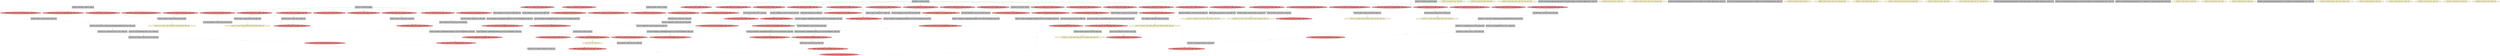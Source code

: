 
digraph G {


node460 [fillcolor=grey,label="[85/86]  %idxprom = zext i32 %15 to i64, !dbg !1323",shape=rectangle,style=filled ]
node458 [fillcolor=lemonchiffon,label="[76/77]  br i1 %cmp50, label %for.body51, label %for.end56, !dbg !1414",shape=ellipse,style=filled ]
node457 [fillcolor=lemonchiffon,label="[350/351]  br label %for.inc20, !dbg !1361",shape=ellipse,style=filled ]
node456 [fillcolor=lemonchiffon,label="[348/349]  br label %for.cond49, !dbg !1409",shape=ellipse,style=filled ]
node454 [fillcolor=lemonchiffon,label="[346/347]  br label %for.cond23, !dbg !1404, !llvm.loop !1405",shape=ellipse,style=filled ]
node452 [fillcolor=lightcoral,label="[111/112]  store i32 %inc47, i32* %i, align 4, !dbg !1403",shape=ellipse,style=filled ]
node360 [fillcolor=lightcoral,label="[223/224]  %19 = load i32, i32* %j, align 4, !dbg !1343",shape=ellipse,style=filled ]
node359 [fillcolor=grey,label="[260/261]  %3 = extractvalue { i64, i1 } %1, 0, !dbg !1310",shape=rectangle,style=filled ]
node358 [fillcolor=lightcoral,label="[201/202]  store i32** %a, i32*** %a.addr, align 8",shape=ellipse,style=filled ]
node400 [fillcolor=lightcoral,label="[265/266]  %6 = load i32, i32* %i, align 4, !dbg !1315",shape=ellipse,style=filled ]
node356 [fillcolor=lightcoral,label="[185/186]  %14 = load i32**, i32*** %b, align 8, !dbg !1323",shape=ellipse,style=filled ]
node353 [fillcolor=lightcoral,label="[173/174]  %47 = load i32**, i32*** %b, align 8, !dbg !1397",shape=ellipse,style=filled ]
node448 [fillcolor=lightcoral,label="[124/125]  %51 = load i32, i32* %arrayidx44, align 4, !dbg !1397",shape=ellipse,style=filled ]
node352 [fillcolor=grey,label="[242/243]  call void @llvm.dbg.declare(metadata i32*** %a.addr, metadata !1316, metadata !DIExpression()), !dbg !1317",shape=rectangle,style=filled ]
node426 [fillcolor=grey,label="[207/208]  %idxprom31 = zext i32 %sub to i64, !dbg !1383",shape=rectangle,style=filled ]
node350 [fillcolor=lightcoral,label="[232/233]  store i32 0, i32* %total, align 4, !dbg !1302",shape=ellipse,style=filled ]
node348 [fillcolor=lightcoral,label="[161/164]  %43 = load i32*, i32** %arrayidx34, align 8, !dbg !1388",shape=ellipse,style=filled ]
node346 [fillcolor=lightcoral,label="[167/172]  %36 = load i32**, i32*** %b, align 8, !dbg !1383",shape=ellipse,style=filled ]
node364 [fillcolor=grey,label="[302/303]  %1 = call { i64, i1 } @llvm.umul.with.overflow.i64(i64 %conv, i64 8), !dbg !1310",shape=rectangle,style=filled ]
node387 [fillcolor=grey,label="[250/255]  %conv1 = zext i32 %8 to i64, !dbg !1320",shape=rectangle,style=filled ]
node396 [fillcolor=grey,label="[307/308]  %conv = zext i32 %0 to i64, !dbg !1309",shape=rectangle,style=filled ]
node351 [fillcolor=grey,label="[234/241]  %2 = extractvalue { i64, i1 } %1, 1, !dbg !1310",shape=rectangle,style=filled ]
node340 [fillcolor=lemonchiffon,label="[194/195]  br label %for.cond3, !dbg !1333",shape=ellipse,style=filled ]
node307 [fillcolor=grey,label="[70/71]  %inc55 = add i32 %60, 1, !dbg !1420",shape=rectangle,style=filled ]
node292 [fillcolor=grey,label="[18/25]  %idxprom11 = zext i32 %24 to i64, !dbg !1348",shape=rectangle,style=filled ]
node318 [fillcolor=lightcoral,label="[100/101]  %54 = load i32, i32* %i, align 4, !dbg !1410",shape=ellipse,style=filled ]
node369 [fillcolor=lightcoral,label="[297/298]  %16 = load i32, i32* %i, align 4, !dbg !1327",shape=ellipse,style=filled ]
node412 [fillcolor=lightcoral,label="[263/264]  store i32 0, i32* %i, align 4, !dbg !1366",shape=ellipse,style=filled ]
node335 [fillcolor=grey,label="[150/153]  %59 = bitcast i32* %58 to i8*, !dbg !1418",shape=rectangle,style=filled ]
node415 [fillcolor=grey,label="[121/128]  %sub42 = sub i32 %50, 1, !dbg !1400",shape=rectangle,style=filled ]
node334 [fillcolor=lemonchiffon,label="[148/149]  br label %for.cond3, !dbg !1363, !llvm.loop !1364",shape=ellipse,style=filled ]
node344 [fillcolor=grey,label="[103/104]  %13 = bitcast i8* %call2 to i32*, !dbg !1322",shape=rectangle,style=filled ]
node361 [fillcolor=grey,label="[262/299]  %i = alloca i32, align 4",shape=rectangle,style=filled ]
node380 [fillcolor=grey,label="[314/315]  call void @llvm.dbg.declare(metadata i32* %total, metadata !1322, metadata !DIExpression()), !dbg !1323",shape=rectangle,style=filled ]
node354 [fillcolor=grey,label="[244/245]  %total = alloca i32, align 4",shape=rectangle,style=filled ]
node434 [fillcolor=lightcoral,label="[287/290]  %57 = load i32, i32* %i, align 4, !dbg !1417",shape=ellipse,style=filled ]
node330 [fillcolor=grey,label="[31/34]  %idxprom9 = zext i32 %22 to i64, !dbg !1348",shape=rectangle,style=filled ]
node316 [fillcolor=lightcoral,label="[90/93]  %20 = load i32, i32* %hsize.addr, align 4, !dbg !1345",shape=ellipse,style=filled ]
node329 [fillcolor=lightcoral,label="[136/137]  store i32 0, i32* %i, align 4, !dbg !1312",shape=ellipse,style=filled ]
node338 [fillcolor=lightcoral,label="[190/193]  %48 = load i32, i32* %i, align 4, !dbg !1398",shape=ellipse,style=filled ]
node394 [fillcolor=grey,label="[176/183]  %arrayidx53 = getelementptr inbounds i32*, i32** %56, i64 %idxprom52, !dbg !1415",shape=rectangle,style=filled ]
node433 [fillcolor=grey,label="[332/333]  call void @llvm.dbg.declare(metadata i32* %j, metadata !1326, metadata !DIExpression()), !dbg !1327",shape=rectangle,style=filled ]
node328 [fillcolor=lightcoral,label="[130/135]  %7 = load i32, i32* %vsize.addr, align 4, !dbg !1317",shape=ellipse,style=filled ]
node325 [fillcolor=lightcoral,label="[55/56]  store i32 %inc, i32* %i, align 4, !dbg !1327",shape=ellipse,style=filled ]
node323 [fillcolor=grey,label="[114/115]  %10 = extractvalue { i64, i1 } %9, 1, !dbg !1322",shape=rectangle,style=filled ]
node336 [fillcolor=lightcoral,label="[154/155]  store i32 1, i32* %j, align 4, !dbg !1374",shape=ellipse,style=filled ]
node383 [fillcolor=lemonchiffon,label="[132/133]  br i1 %cmp, label %for.body, label %for.end, !dbg !1319",shape=ellipse,style=filled ]
node459 [fillcolor=lightcoral,label="[177/182]  %58 = load i32*, i32** %arrayidx53, align 8, !dbg !1415",shape=ellipse,style=filled ]
node341 [fillcolor=grey,label="[91/92]  %cmp7 = icmp ult i32 %19, %20, !dbg !1346",shape=rectangle,style=filled ]
node322 [fillcolor=grey,label="[110/113]  %inc47 = add i32 %53, 1, !dbg !1403",shape=rectangle,style=filled ]
node303 [fillcolor=grey,label="[60/63]  %cmp4 = icmp ult i32 %17, %18, !dbg !1337",shape=rectangle,style=filled ]
node414 [fillcolor=lightcoral,label="[236/239]  %call = call i8* @_Znam(i64 %4) #10, !dbg !1310",shape=ellipse,style=filled ]
node405 [fillcolor=lightcoral,label="[267/272]  %31 = load i32, i32* %i, align 4, !dbg !1362",shape=ellipse,style=filled ]
node376 [fillcolor=lemonchiffon,label="[312/313]  br label %for.cond26, !dbg !1377",shape=ellipse,style=filled ]
node297 [fillcolor=grey,label="[19/24]  %arrayidx12 = getelementptr inbounds i32, i32* %23, i64 %idxprom11, !dbg !1348",shape=rectangle,style=filled ]
node451 [fillcolor=lightcoral,label="[277/278]  %53 = load i32, i32* %i, align 4, !dbg !1403",shape=ellipse,style=filled ]
node306 [fillcolor=lemonchiffon,label="[68/69]  br label %for.cond, !dbg !1328, !llvm.loop !1329",shape=ellipse,style=filled ]
node461 [fillcolor=lemonchiffon,label="[179/180]  br i1 %isnull, label %delete.end, label %delete.notnull, !dbg !1418",shape=ellipse,style=filled ]
node347 [fillcolor=lightcoral,label="[159/166]  %41 = load i32**, i32*** %b, align 8, !dbg !1388",shape=ellipse,style=filled ]
node339 [fillcolor=lightcoral,label="[151/152]  call void @_ZdaPv(i8* %59) #11, !dbg !1418",shape=ellipse,style=filled ]
node326 [fillcolor=lightcoral,label="[120/129]  %50 = load i32, i32* %j, align 4, !dbg !1399",shape=ellipse,style=filled ]
node304 [fillcolor=lightcoral,label="[64/65]  %17 = load i32, i32* %i, align 4, !dbg !1334",shape=ellipse,style=filled ]
node342 [fillcolor=grey,label="[95/98]  %add45 = add i32 %52, %51, !dbg !1401",shape=rectangle,style=filled ]
node362 [fillcolor=lemonchiffon,label="[300/301]  br label %delete.end59, !dbg !1425",shape=ellipse,style=filled ]
node286 [fillcolor=lightcoral,label="[0/3]  %63 = load i32, i32* %total, align 4, !dbg !1426",shape=ellipse,style=filled ]
node287 [fillcolor=lemonchiffon,label="[4/5]  br i1 %isnull57, label %delete.end59, label %delete.notnull58, !dbg !1425",shape=ellipse,style=filled ]
node385 [fillcolor=grey,label="[316/319]  %vsize.addr = alloca i32, align 4",shape=rectangle,style=filled ]
node332 [fillcolor=grey,label="[142/145]  %arrayidx41 = getelementptr inbounds i32*, i32** %47, i64 %idxprom40, !dbg !1397",shape=rectangle,style=filled ]
node345 [fillcolor=grey,label="[198/203]  %a.addr = alloca i32**, align 8",shape=rectangle,style=filled ]
node305 [fillcolor=lightcoral,label="[66/67]  store i32 0, i32* %i, align 4, !dbg !1331",shape=ellipse,style=filled ]
node407 [fillcolor=lightcoral,label="[157/158]  %26 = load i32**, i32*** %b, align 8, !dbg !1352",shape=ellipse,style=filled ]
node295 [fillcolor=lightcoral,label="[30/35]  %22 = load i32, i32* %i, align 4, !dbg !1350",shape=ellipse,style=filled ]
node293 [fillcolor=lightcoral,label="[26/27]  %24 = load i32, i32* %j, align 4, !dbg !1351",shape=ellipse,style=filled ]
node435 [fillcolor=lightcoral,label="[21/22]  store i32 %25, i32* %arrayidx16, align 4, !dbg !1355",shape=ellipse,style=filled ]
node442 [fillcolor=lemonchiffon,label="[340/341]  br label %for.cond26, !dbg !1394, !llvm.loop !1395",shape=ellipse,style=filled ]
node319 [fillcolor=lightcoral,label="[102/105]  %call2 = call i8* @_Znam(i64 %12) #10, !dbg !1322",shape=ellipse,style=filled ]
node308 [fillcolor=lightcoral,label="[47/52]  %40 = load i32, i32* %arrayidx32, align 4, !dbg !1383",shape=ellipse,style=filled ]
node413 [fillcolor=lemonchiffon,label="[326/327]  br label %for.cond23, !dbg !1368",shape=ellipse,style=filled ]
node298 [fillcolor=lemonchiffon,label="[44/45]  br i1 %cmp7, label %for.body8, label %for.end19, !dbg !1347",shape=ellipse,style=filled ]
node320 [fillcolor=lemonchiffon,label="[106/107]  br i1 %cmp27, label %for.body28, label %for.end39, !dbg !1382",shape=ellipse,style=filled ]
node453 [fillcolor=grey,label="[122/127]  %idxprom43 = zext i32 %sub42 to i64, !dbg !1397",shape=rectangle,style=filled ]
node294 [fillcolor=lightcoral,label="[28/29]  %23 = load i32*, i32** %arrayidx10, align 8, !dbg !1348",shape=ellipse,style=filled ]
node313 [fillcolor=grey,label="[82/83]  %arrayidx = getelementptr inbounds i32*, i32** %14, i64 %idxprom, !dbg !1323",shape=rectangle,style=filled ]
node372 [fillcolor=lightcoral,label="[310/311]  %18 = load i32, i32* %vsize.addr, align 4, !dbg !1336",shape=ellipse,style=filled ]
node355 [fillcolor=lightcoral,label="[20/23]  %25 = load i32, i32* %arrayidx12, align 4, !dbg !1348",shape=ellipse,style=filled ]
node291 [fillcolor=lightcoral,label="[16/17]  store i32 %inc55, i32* %i, align 4, !dbg !1420",shape=ellipse,style=filled ]
node373 [fillcolor=lightcoral,label="[291/294]  %37 = load i32, i32* %i, align 4, !dbg !1385",shape=ellipse,style=filled ]
node290 [fillcolor=lemonchiffon,label="[14/15]  br label %for.cond49, !dbg !1421, !llvm.loop !1422",shape=ellipse,style=filled ]
node309 [fillcolor=grey,label="[48/51]  %add = add i32 %45, %40, !dbg !1391",shape=rectangle,style=filled ]
node455 [fillcolor=lightcoral,label="[295/296]  store i32 0, i32* %i, align 4, !dbg !1407",shape=ellipse,style=filled ]
node310 [fillcolor=lightcoral,label="[72/73]  store i32* %13, i32** %arrayidx, align 8, !dbg !1325",shape=ellipse,style=filled ]
node357 [fillcolor=grey,label="[246/259]  %hsize.addr = alloca i32, align 4",shape=rectangle,style=filled ]
node300 [fillcolor=grey,label="[54/57]  %inc = add i32 %16, 1, !dbg !1327",shape=rectangle,style=filled ]
node311 [fillcolor=lightcoral,label="[74/79]  %55 = load i32, i32* %vsize.addr, align 4, !dbg !1412",shape=ellipse,style=filled ]
node288 [fillcolor=grey,label="[6/7]  %isnull57 = icmp eq i32** %61, null, !dbg !1425",shape=rectangle,style=filled ]
node312 [fillcolor=lightcoral,label="[80/81]  %27 = load i32, i32* %i, align 4, !dbg !1353",shape=ellipse,style=filled ]
node418 [fillcolor=lightcoral,label="[225/226]  store i32 %inc18, i32* %j, align 4, !dbg !1357",shape=ellipse,style=filled ]
node317 [fillcolor=lightcoral,label="[94/99]  %52 = load i32, i32* %total, align 4, !dbg !1401",shape=ellipse,style=filled ]
node343 [fillcolor=grey,label="[196/197]  call void @llvm.dbg.declare(metadata i32* %hsize.addr, metadata !1320, metadata !DIExpression()), !dbg !1321",shape=rectangle,style=filled ]
node392 [fillcolor=lightcoral,label="[227/230]  %30 = load i32, i32* %j, align 4, !dbg !1357",shape=ellipse,style=filled ]
node327 [fillcolor=lemonchiffon,label="[61/62]  br i1 %cmp4, label %for.body5, label %for.end22, !dbg !1338",shape=ellipse,style=filled ]
node314 [fillcolor=lightcoral,label="[84/87]  %15 = load i32, i32* %i, align 4, !dbg !1324",shape=ellipse,style=filled ]
node302 [fillcolor=lightcoral,label="[58/59]  %45 = load i32, i32* %arrayidx36, align 4, !dbg !1391",shape=ellipse,style=filled ]
node337 [fillcolor=grey,label="[156/189]  %b = alloca i32**, align 8",shape=rectangle,style=filled ]
node315 [fillcolor=grey,label="[88/89]  call void @llvm.dbg.declare(metadata i32* %vsize.addr, metadata !1318, metadata !DIExpression()), !dbg !1319",shape=rectangle,style=filled ]
node321 [fillcolor=grey,label="[108/109]  %12 = select i1 %10, i64 -1, i64 %11, !dbg !1322",shape=rectangle,style=filled ]
node395 [fillcolor=grey,label="[228/229]  %inc18 = add i32 %30, 1, !dbg !1357",shape=rectangle,style=filled ]
node366 [fillcolor=grey,label="[304/305]  call void @llvm.dbg.declare(metadata i32* %i, metadata !1324, metadata !DIExpression()), !dbg !1325",shape=rectangle,style=filled ]
node401 [fillcolor=grey,label="[288/289]  %idxprom52 = zext i32 %57 to i64, !dbg !1415",shape=rectangle,style=filled ]
node370 [fillcolor=grey,label="[252/253]  %11 = extractvalue { i64, i1 } %9, 0, !dbg !1322",shape=rectangle,style=filled ]
node371 [fillcolor=lightcoral,label="[205/210]  %39 = load i32, i32* %j, align 4, !dbg !1386",shape=ellipse,style=filled ]
node375 [fillcolor=lightcoral,label="[49/50]  store i32 %add, i32* %arrayidx36, align 4, !dbg !1391",shape=ellipse,style=filled ]
node331 [fillcolor=lightcoral,label="[138/141]  %34 = load i32, i32* %j, align 4, !dbg !1378",shape=ellipse,style=filled ]
node377 [fillcolor=lightcoral,label="[187/188]  store i32** %5, i32*** %b, align 8, !dbg !1311",shape=ellipse,style=filled ]
node429 [fillcolor=grey,label="[237/238]  %5 = bitcast i8* %call to i32**, !dbg !1310",shape=rectangle,style=filled ]
node437 [fillcolor=lemonchiffon,label="[334/335]  br label %for.inc37, !dbg !1392",shape=ellipse,style=filled ]
node367 [fillcolor=lightcoral,label="[306/309]  %0 = load i32, i32* %vsize.addr, align 4, !dbg !1309",shape=ellipse,style=filled ]
node379 [fillcolor=lightcoral,label="[175/184]  %56 = load i32**, i32*** %b, align 8, !dbg !1415",shape=ellipse,style=filled ]
node381 [fillcolor=lightcoral,label="[257/258]  store i32 %hsize, i32* %hsize.addr, align 4",shape=ellipse,style=filled ]
node382 [fillcolor=grey,label="[292/293]  %idxprom29 = zext i32 %37 to i64, !dbg !1383",shape=rectangle,style=filled ]
node384 [fillcolor=grey,label="[235/240]  %4 = select i1 %2, i64 -1, i64 %3, !dbg !1310",shape=rectangle,style=filled ]
node386 [fillcolor=grey,label="[131/134]  %cmp = icmp ult i32 %6, %7, !dbg !1318",shape=rectangle,style=filled ]
node388 [fillcolor=lemonchiffon,label="[320/321]  br label %for.inc, !dbg !1326",shape=ellipse,style=filled ]
node389 [fillcolor=lemonchiffon,label="[322/323]  br label %for.inc54, !dbg !1419",shape=ellipse,style=filled ]
node390 [fillcolor=grey,label="[117/118]  %idxprom15 = zext i32 %29 to i64, !dbg !1352",shape=rectangle,style=filled ]
node404 [fillcolor=grey,label="[168/171]  %arrayidx30 = getelementptr inbounds i32*, i32** %36, i64 %idxprom29, !dbg !1383",shape=rectangle,style=filled ]
node430 [fillcolor=grey,label="[274/275]  %idxprom33 = zext i32 %42 to i64, !dbg !1388",shape=rectangle,style=filled ]
node333 [fillcolor=lightcoral,label="[146/147]  store i32 %vsize, i32* %vsize.addr, align 4",shape=ellipse,style=filled ]
node289 [fillcolor=lightcoral,label="[8/13]  %61 = load i32**, i32*** %b, align 8, !dbg !1424",shape=ellipse,style=filled ]
node393 [fillcolor=grey,label="[9/12]  %62 = bitcast i32** %61 to i8*, !dbg !1425",shape=rectangle,style=filled ]
node397 [fillcolor=grey,label="[206/209]  %sub = sub i32 %39, 1, !dbg !1387",shape=rectangle,style=filled ]
node398 [fillcolor=grey,label="[212/213]  %idxprom35 = zext i32 %44 to i64, !dbg !1388",shape=rectangle,style=filled ]
node368 [fillcolor=lightcoral,label="[215/216]  store i32 0, i32* %j, align 4, !dbg !1339",shape=ellipse,style=filled ]
node399 [fillcolor=lightcoral,label="[217/222]  %46 = load i32, i32* %j, align 4, !dbg !1393",shape=ellipse,style=filled ]
node403 [fillcolor=lightcoral,label="[10/11]  call void @_ZdaPv(i8* %62) #11, !dbg !1425",shape=ellipse,style=filled ]
node444 [fillcolor=lightcoral,label="[199/200]  %21 = load i32**, i32*** %a.addr, align 8, !dbg !1348",shape=ellipse,style=filled ]
node406 [fillcolor=grey,label="[268/271]  %inc21 = add i32 %31, 1, !dbg !1362",shape=rectangle,style=filled ]
node349 [fillcolor=grey,label="[204/231]  %j = alloca i32, align 4",shape=rectangle,style=filled ]
node408 [fillcolor=grey,label="[160/165]  %arrayidx34 = getelementptr inbounds i32*, i32** %41, i64 %idxprom33, !dbg !1388",shape=rectangle,style=filled ]
node410 [fillcolor=lightcoral,label="[269/270]  store i32 %inc21, i32* %i, align 4, !dbg !1362",shape=ellipse,style=filled ]
node391 [fillcolor=grey,label="[251/254]  %9 = call { i64, i1 } @llvm.umul.with.overflow.i64(i64 %conv1, i64 4), !dbg !1322",shape=rectangle,style=filled ]
node432 [fillcolor=lightcoral,label="[211/214]  %44 = load i32, i32* %j, align 4, !dbg !1390",shape=ellipse,style=filled ]
node411 [fillcolor=lightcoral,label="[38/41]  %28 = load i32*, i32** %arrayidx14, align 8, !dbg !1352",shape=ellipse,style=filled ]
node409 [fillcolor=grey,label="[178/181]  %isnull = icmp eq i32* %58, null, !dbg !1418",shape=rectangle,style=filled ]
node449 [fillcolor=lightcoral,label="[96/97]  store i32 %add45, i32* %total, align 4, !dbg !1401",shape=ellipse,style=filled ]
node416 [fillcolor=lightcoral,label="[281/286]  %32 = load i32, i32* %i, align 4, !dbg !1369",shape=ellipse,style=filled ]
node324 [fillcolor=lightcoral,label="[116/119]  %29 = load i32, i32* %j, align 4, !dbg !1354",shape=ellipse,style=filled ]
node417 [fillcolor=grey,label="[328/329]  call void @llvm.dbg.declare(metadata i32*** %b, metadata !1328, metadata !DIExpression()), !dbg !1329",shape=rectangle,style=filled ]
node363 [fillcolor=grey,label="[75/78]  %cmp50 = icmp ult i32 %54, %55, !dbg !1413",shape=rectangle,style=filled ]
node420 [fillcolor=grey,label="[139/140]  %cmp27 = icmp ult i32 %34, %35, !dbg !1381",shape=rectangle,style=filled ]
node421 [fillcolor=lemonchiffon,label="[1/2]  ret i32 %63, !dbg !1427",shape=ellipse,style=filled ]
node436 [fillcolor=grey,label="[162/163]  %arrayidx36 = getelementptr inbounds i32, i32* %43, i64 %idxprom35, !dbg !1388",shape=rectangle,style=filled ]
node402 [fillcolor=lemonchiffon,label="[324/325]  br label %for.cond6, !dbg !1358, !llvm.loop !1359",shape=ellipse,style=filled ]
node422 [fillcolor=grey,label="[282/285]  %cmp24 = icmp ult i32 %32, %33, !dbg !1372",shape=rectangle,style=filled ]
node424 [fillcolor=lightcoral,label="[247/248]  %35 = load i32, i32* %hsize.addr, align 4, !dbg !1380",shape=ellipse,style=filled ]
node299 [fillcolor=grey,label="[46/53]  %arrayidx32 = getelementptr inbounds i32, i32* %38, i64 %idxprom31, !dbg !1383",shape=rectangle,style=filled ]
node374 [fillcolor=lightcoral,label="[249/256]  %8 = load i32, i32* %hsize.addr, align 4, !dbg !1320",shape=ellipse,style=filled ]
node425 [fillcolor=lightcoral,label="[169/170]  %38 = load i32*, i32** %arrayidx30, align 8, !dbg !1383",shape=ellipse,style=filled ]
node427 [fillcolor=lightcoral,label="[273/276]  %42 = load i32, i32* %i, align 4, !dbg !1389",shape=ellipse,style=filled ]
node428 [fillcolor=lightcoral,label="[279/280]  %60 = load i32, i32* %i, align 4, !dbg !1420",shape=ellipse,style=filled ]
node431 [fillcolor=lemonchiffon,label="[330/331]  br label %delete.end, !dbg !1418",shape=ellipse,style=filled ]
node301 [fillcolor=grey,label="[37/42]  %arrayidx14 = getelementptr inbounds i32*, i32** %26, i64 %idxprom13, !dbg !1352",shape=rectangle,style=filled ]
node438 [fillcolor=lemonchiffon,label="[336/337]  br label %for.inc17, !dbg !1356",shape=ellipse,style=filled ]
node439 [fillcolor=grey,label="[218/221]  %inc38 = add i32 %46, 1, !dbg !1393",shape=rectangle,style=filled ]
node296 [fillcolor=grey,label="[36/43]  %idxprom13 = zext i32 %27 to i64, !dbg !1352",shape=rectangle,style=filled ]
node440 [fillcolor=lightcoral,label="[219/220]  store i32 %inc38, i32* %j, align 4, !dbg !1393",shape=ellipse,style=filled ]
node378 [fillcolor=grey,label="[39/40]  %arrayidx16 = getelementptr inbounds i32, i32* %28, i64 %idxprom15, !dbg !1352",shape=rectangle,style=filled ]
node419 [fillcolor=lightcoral,label="[317/318]  %33 = load i32, i32* %vsize.addr, align 4, !dbg !1371",shape=ellipse,style=filled ]
node441 [fillcolor=lemonchiffon,label="[338/339]  br label %for.cond, !dbg !1314",shape=ellipse,style=filled ]
node443 [fillcolor=grey,label="[191/192]  %idxprom40 = zext i32 %48 to i64, !dbg !1397",shape=rectangle,style=filled ]
node445 [fillcolor=lightcoral,label="[143/144]  %49 = load i32*, i32** %arrayidx41, align 8, !dbg !1397",shape=ellipse,style=filled ]
node446 [fillcolor=lemonchiffon,label="[342/343]  br label %for.inc46, !dbg !1402",shape=ellipse,style=filled ]
node423 [fillcolor=lemonchiffon,label="[283/284]  br i1 %cmp24, label %for.body25, label %for.end48, !dbg !1373",shape=ellipse,style=filled ]
node447 [fillcolor=grey,label="[123/126]  %arrayidx44 = getelementptr inbounds i32, i32* %49, i64 %idxprom43, !dbg !1397",shape=rectangle,style=filled ]
node365 [fillcolor=grey,label="[32/33]  %arrayidx10 = getelementptr inbounds i32*, i32** %21, i64 %idxprom9, !dbg !1348",shape=rectangle,style=filled ]
node450 [fillcolor=lemonchiffon,label="[344/345]  br label %for.cond6, !dbg !1342",shape=ellipse,style=filled ]

node459->node335 [style=dotted,color=forestgreen,label="T",fontcolor=forestgreen ]
node357->node381 [style=dotted,color=forestgreen,label="T",fontcolor=forestgreen ]
node428->node307 [style=dotted,color=forestgreen,label="T",fontcolor=forestgreen ]
node363->node458 [style=dotted,color=forestgreen,label="T",fontcolor=forestgreen ]
node370->node321 [style=dotted,color=forestgreen,label="T",fontcolor=forestgreen ]
node311->node363 [style=dotted,color=forestgreen,label="T",fontcolor=forestgreen ]
node349->node331 [style=dotted,color=forestgreen,label="T",fontcolor=forestgreen ]
node385->node328 [style=dotted,color=forestgreen,label="T",fontcolor=forestgreen ]
node361->node428 [style=dotted,color=forestgreen,label="T",fontcolor=forestgreen ]
node349->node336 [style=dotted,color=forestgreen,label="T",fontcolor=forestgreen ]
node426->node299 [style=dotted,color=forestgreen,label="T",fontcolor=forestgreen ]
node314->node460 [style=dotted,color=forestgreen,label="T",fontcolor=forestgreen ]
node361->node291 [style=dotted,color=forestgreen,label="T",fontcolor=forestgreen ]
node396->node364 [style=dotted,color=forestgreen,label="T",fontcolor=forestgreen ]
node354->node286 [style=dotted,color=forestgreen,label="T",fontcolor=forestgreen ]
node357->node316 [style=dotted,color=forestgreen,label="T",fontcolor=forestgreen ]
node330->node365 [style=dotted,color=forestgreen,label="T",fontcolor=forestgreen ]
node331->node420 [style=dotted,color=forestgreen,label="T",fontcolor=forestgreen ]
node294->node297 [style=dotted,color=forestgreen,label="T",fontcolor=forestgreen ]
node405->node406 [style=dotted,color=forestgreen,label="T",fontcolor=forestgreen ]
node289->node288 [style=dotted,color=forestgreen,label="T",fontcolor=forestgreen ]
node385->node333 [style=dotted,color=forestgreen,label="T",fontcolor=forestgreen ]
node301->node411 [style=dotted,color=forestgreen,label="T",fontcolor=forestgreen ]
node361->node405 [style=dotted,color=forestgreen,label="T",fontcolor=forestgreen ]
node361->node305 [style=dotted,color=forestgreen,label="T",fontcolor=forestgreen ]
node299->node308 [style=dotted,color=forestgreen,label="T",fontcolor=forestgreen ]
node342->node449 [style=dotted,color=forestgreen,label="T",fontcolor=forestgreen ]
node361->node329 [style=dotted,color=forestgreen,label="T",fontcolor=forestgreen ]
node345->node358 [style=dotted,color=forestgreen,label="T",fontcolor=forestgreen ]
node374->node387 [style=dotted,color=forestgreen,label="T",fontcolor=forestgreen ]
node460->node313 [style=dotted,color=forestgreen,label="T",fontcolor=forestgreen ]
node337->node353 [style=dotted,color=forestgreen,label="T",fontcolor=forestgreen ]
node349->node360 [style=dotted,color=forestgreen,label="T",fontcolor=forestgreen ]
node337->node377 [style=dotted,color=forestgreen,label="T",fontcolor=forestgreen ]
node391->node370 [style=dotted,color=forestgreen,label="T",fontcolor=forestgreen ]
node357->node374 [style=dotted,color=forestgreen,label="T",fontcolor=forestgreen ]
node394->node459 [style=dotted,color=forestgreen,label="T",fontcolor=forestgreen ]
node349->node371 [style=dotted,color=forestgreen,label="T",fontcolor=forestgreen ]
node324->node390 [style=dotted,color=forestgreen,label="T",fontcolor=forestgreen ]
node459->node409 [style=dotted,color=forestgreen,label="T",fontcolor=forestgreen ]
node354->node449 [style=dotted,color=forestgreen,label="T",fontcolor=forestgreen ]
node349->node293 [style=dotted,color=forestgreen,label="T",fontcolor=forestgreen ]
node385->node311 [style=dotted,color=forestgreen,label="T",fontcolor=forestgreen ]
node434->node401 [style=dotted,color=forestgreen,label="T",fontcolor=forestgreen ]
node429->node377 [style=dotted,color=forestgreen,label="T",fontcolor=forestgreen ]
node361->node455 [style=dotted,color=forestgreen,label="T",fontcolor=forestgreen ]
node349->node392 [style=dotted,color=forestgreen,label="T",fontcolor=forestgreen ]
node400->node386 [style=dotted,color=forestgreen,label="T",fontcolor=forestgreen ]
node361->node338 [style=dotted,color=forestgreen,label="T",fontcolor=forestgreen ]
node379->node394 [style=dotted,color=forestgreen,label="T",fontcolor=forestgreen ]
node361->node451 [style=dotted,color=forestgreen,label="T",fontcolor=forestgreen ]
node393->node403 [style=dotted,color=forestgreen,label="T",fontcolor=forestgreen ]
node444->node365 [style=dotted,color=forestgreen,label="T",fontcolor=forestgreen ]
node337->node379 [style=dotted,color=forestgreen,label="T",fontcolor=forestgreen ]
node390->node378 [style=dotted,color=forestgreen,label="T",fontcolor=forestgreen ]
node289->node393 [style=dotted,color=forestgreen,label="T",fontcolor=forestgreen ]
node337->node347 [style=dotted,color=forestgreen,label="T",fontcolor=forestgreen ]
node288->node287 [style=dotted,color=forestgreen,label="T",fontcolor=forestgreen ]
node349->node326 [style=dotted,color=forestgreen,label="T",fontcolor=forestgreen ]
node317->node342 [style=dotted,color=forestgreen,label="T",fontcolor=forestgreen ]
node364->node351 [style=dotted,color=forestgreen,label="T",fontcolor=forestgreen ]
node307->node291 [style=dotted,color=forestgreen,label="T",fontcolor=forestgreen ]
node359->node384 [style=dotted,color=forestgreen,label="T",fontcolor=forestgreen ]
node385->node419 [style=dotted,color=forestgreen,label="T",fontcolor=forestgreen ]
node398->node436 [style=dotted,color=forestgreen,label="T",fontcolor=forestgreen ]
node328->node386 [style=dotted,color=forestgreen,label="T",fontcolor=forestgreen ]
node395->node418 [style=dotted,color=forestgreen,label="T",fontcolor=forestgreen ]
node399->node439 [style=dotted,color=forestgreen,label="T",fontcolor=forestgreen ]
node361->node427 [style=dotted,color=forestgreen,label="T",fontcolor=forestgreen ]
node407->node301 [style=dotted,color=forestgreen,label="T",fontcolor=forestgreen ]
node293->node292 [style=dotted,color=forestgreen,label="T",fontcolor=forestgreen ]
node414->node429 [style=dotted,color=forestgreen,label="T",fontcolor=forestgreen ]
node385->node367 [style=dotted,color=forestgreen,label="T",fontcolor=forestgreen ]
node349->node432 [style=dotted,color=forestgreen,label="T",fontcolor=forestgreen ]
node332->node445 [style=dotted,color=forestgreen,label="T",fontcolor=forestgreen ]
node385->node372 [style=dotted,color=forestgreen,label="T",fontcolor=forestgreen ]
node295->node330 [style=dotted,color=forestgreen,label="T",fontcolor=forestgreen ]
node321->node319 [style=dotted,color=forestgreen,label="T",fontcolor=forestgreen ]
node419->node422 [style=dotted,color=forestgreen,label="T",fontcolor=forestgreen ]
node354->node317 [style=dotted,color=forestgreen,label="T",fontcolor=forestgreen ]
node430->node408 [style=dotted,color=forestgreen,label="T",fontcolor=forestgreen ]
node453->node447 [style=dotted,color=forestgreen,label="T",fontcolor=forestgreen ]
node373->node382 [style=dotted,color=forestgreen,label="T",fontcolor=forestgreen ]
node337->node407 [style=dotted,color=forestgreen,label="T",fontcolor=forestgreen ]
node436->node375 [style=dotted,color=forestgreen,label="T",fontcolor=forestgreen ]
node432->node398 [style=dotted,color=forestgreen,label="T",fontcolor=forestgreen ]
node349->node368 [style=dotted,color=forestgreen,label="T",fontcolor=forestgreen ]
node427->node430 [style=dotted,color=forestgreen,label="T",fontcolor=forestgreen ]
node361->node325 [style=dotted,color=forestgreen,label="T",fontcolor=forestgreen ]
node386->node383 [style=dotted,color=forestgreen,label="T",fontcolor=forestgreen ]
node349->node440 [style=dotted,color=forestgreen,label="T",fontcolor=forestgreen ]
node408->node348 [style=dotted,color=forestgreen,label="T",fontcolor=forestgreen ]
node308->node309 [style=dotted,color=forestgreen,label="T",fontcolor=forestgreen ]
node409->node461 [style=dotted,color=forestgreen,label="T",fontcolor=forestgreen ]
node319->node344 [style=dotted,color=forestgreen,label="T",fontcolor=forestgreen ]
node367->node396 [style=dotted,color=forestgreen,label="T",fontcolor=forestgreen ]
node424->node420 [style=dotted,color=forestgreen,label="T",fontcolor=forestgreen ]
node361->node304 [style=dotted,color=forestgreen,label="T",fontcolor=forestgreen ]
node349->node418 [style=dotted,color=forestgreen,label="T",fontcolor=forestgreen ]
node361->node314 [style=dotted,color=forestgreen,label="T",fontcolor=forestgreen ]
node344->node310 [style=dotted,color=forestgreen,label="T",fontcolor=forestgreen ]
node364->node359 [style=dotted,color=forestgreen,label="T",fontcolor=forestgreen ]
node397->node426 [style=dotted,color=forestgreen,label="T",fontcolor=forestgreen ]
node351->node384 [style=dotted,color=forestgreen,label="T",fontcolor=forestgreen ]
node384->node414 [style=dotted,color=forestgreen,label="T",fontcolor=forestgreen ]
node422->node423 [style=dotted,color=forestgreen,label="T",fontcolor=forestgreen ]
node361->node434 [style=dotted,color=forestgreen,label="T",fontcolor=forestgreen ]
node326->node415 [style=dotted,color=forestgreen,label="T",fontcolor=forestgreen ]
node401->node394 [style=dotted,color=forestgreen,label="T",fontcolor=forestgreen ]
node318->node363 [style=dotted,color=forestgreen,label="T",fontcolor=forestgreen ]
node361->node318 [style=dotted,color=forestgreen,label="T",fontcolor=forestgreen ]
node391->node323 [style=dotted,color=forestgreen,label="T",fontcolor=forestgreen ]
node361->node400 [style=dotted,color=forestgreen,label="T",fontcolor=forestgreen ]
node337->node289 [style=dotted,color=forestgreen,label="T",fontcolor=forestgreen ]
node361->node312 [style=dotted,color=forestgreen,label="T",fontcolor=forestgreen ]
node356->node313 [style=dotted,color=forestgreen,label="T",fontcolor=forestgreen ]
node335->node339 [style=dotted,color=forestgreen,label="T",fontcolor=forestgreen ]
node349->node399 [style=dotted,color=forestgreen,label="T",fontcolor=forestgreen ]
node361->node412 [style=dotted,color=forestgreen,label="T",fontcolor=forestgreen ]
node451->node322 [style=dotted,color=forestgreen,label="T",fontcolor=forestgreen ]
node292->node297 [style=dotted,color=forestgreen,label="T",fontcolor=forestgreen ]
node355->node435 [style=dotted,color=forestgreen,label="T",fontcolor=forestgreen ]
node415->node453 [style=dotted,color=forestgreen,label="T",fontcolor=forestgreen ]
node313->node310 [style=dotted,color=forestgreen,label="T",fontcolor=forestgreen ]
node378->node435 [style=dotted,color=forestgreen,label="T",fontcolor=forestgreen ]
node348->node436 [style=dotted,color=forestgreen,label="T",fontcolor=forestgreen ]
node443->node332 [style=dotted,color=forestgreen,label="T",fontcolor=forestgreen ]
node436->node302 [style=dotted,color=forestgreen,label="T",fontcolor=forestgreen ]
node369->node300 [style=dotted,color=forestgreen,label="T",fontcolor=forestgreen ]
node354->node350 [style=dotted,color=forestgreen,label="T",fontcolor=forestgreen ]
node371->node397 [style=dotted,color=forestgreen,label="T",fontcolor=forestgreen ]
node304->node303 [style=dotted,color=forestgreen,label="T",fontcolor=forestgreen ]
node316->node341 [style=dotted,color=forestgreen,label="T",fontcolor=forestgreen ]
node372->node303 [style=dotted,color=forestgreen,label="T",fontcolor=forestgreen ]
node448->node342 [style=dotted,color=forestgreen,label="T",fontcolor=forestgreen ]
node337->node356 [style=dotted,color=forestgreen,label="T",fontcolor=forestgreen ]
node387->node391 [style=dotted,color=forestgreen,label="T",fontcolor=forestgreen ]
node353->node332 [style=dotted,color=forestgreen,label="T",fontcolor=forestgreen ]
node312->node296 [style=dotted,color=forestgreen,label="T",fontcolor=forestgreen ]
node303->node327 [style=dotted,color=forestgreen,label="T",fontcolor=forestgreen ]
node361->node369 [style=dotted,color=forestgreen,label="T",fontcolor=forestgreen ]
node425->node299 [style=dotted,color=forestgreen,label="T",fontcolor=forestgreen ]
node360->node341 [style=dotted,color=forestgreen,label="T",fontcolor=forestgreen ]
node404->node425 [style=dotted,color=forestgreen,label="T",fontcolor=forestgreen ]
node302->node309 [style=dotted,color=forestgreen,label="T",fontcolor=forestgreen ]
node300->node325 [style=dotted,color=forestgreen,label="T",fontcolor=forestgreen ]
node357->node424 [style=dotted,color=forestgreen,label="T",fontcolor=forestgreen ]
node296->node301 [style=dotted,color=forestgreen,label="T",fontcolor=forestgreen ]
node341->node298 [style=dotted,color=forestgreen,label="T",fontcolor=forestgreen ]
node361->node416 [style=dotted,color=forestgreen,label="T",fontcolor=forestgreen ]
node365->node294 [style=dotted,color=forestgreen,label="T",fontcolor=forestgreen ]
node297->node355 [style=dotted,color=forestgreen,label="T",fontcolor=forestgreen ]
node286->node421 [style=dotted,color=forestgreen,label="T",fontcolor=forestgreen ]
node411->node378 [style=dotted,color=forestgreen,label="T",fontcolor=forestgreen ]
node392->node395 [style=dotted,color=forestgreen,label="T",fontcolor=forestgreen ]
node361->node410 [style=dotted,color=forestgreen,label="T",fontcolor=forestgreen ]
node406->node410 [style=dotted,color=forestgreen,label="T",fontcolor=forestgreen ]
node323->node321 [style=dotted,color=forestgreen,label="T",fontcolor=forestgreen ]
node309->node375 [style=dotted,color=forestgreen,label="T",fontcolor=forestgreen ]
node337->node346 [style=dotted,color=forestgreen,label="T",fontcolor=forestgreen ]
node347->node408 [style=dotted,color=forestgreen,label="T",fontcolor=forestgreen ]
node346->node404 [style=dotted,color=forestgreen,label="T",fontcolor=forestgreen ]
node361->node452 [style=dotted,color=forestgreen,label="T",fontcolor=forestgreen ]
node349->node324 [style=dotted,color=forestgreen,label="T",fontcolor=forestgreen ]
node416->node422 [style=dotted,color=forestgreen,label="T",fontcolor=forestgreen ]
node439->node440 [style=dotted,color=forestgreen,label="T",fontcolor=forestgreen ]
node345->node444 [style=dotted,color=forestgreen,label="T",fontcolor=forestgreen ]
node420->node320 [style=dotted,color=forestgreen,label="T",fontcolor=forestgreen ]
node382->node404 [style=dotted,color=forestgreen,label="T",fontcolor=forestgreen ]
node361->node295 [style=dotted,color=forestgreen,label="T",fontcolor=forestgreen ]
node445->node447 [style=dotted,color=forestgreen,label="T",fontcolor=forestgreen ]
node361->node373 [style=dotted,color=forestgreen,label="T",fontcolor=forestgreen ]
node338->node443 [style=dotted,color=forestgreen,label="T",fontcolor=forestgreen ]
node447->node448 [style=dotted,color=forestgreen,label="T",fontcolor=forestgreen ]
node322->node452 [style=dotted,color=forestgreen,label="T",fontcolor=forestgreen ]


}
